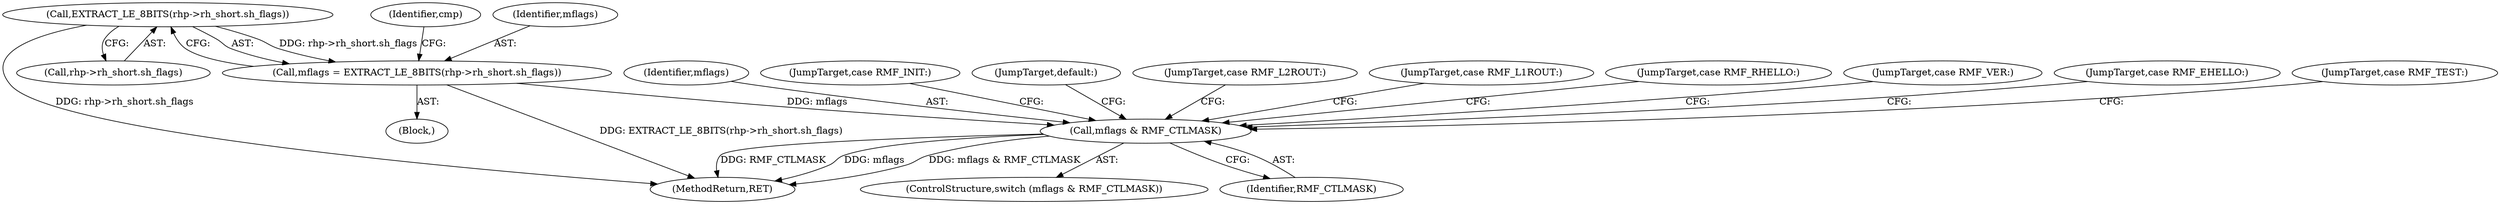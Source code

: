 digraph "0_tcpdump_c6e0531b5def26ecf912e8de6ade86cbdaed3751_0@pointer" {
"1000111" [label="(Call,EXTRACT_LE_8BITS(rhp->rh_short.sh_flags))"];
"1000109" [label="(Call,mflags = EXTRACT_LE_8BITS(rhp->rh_short.sh_flags))"];
"1000143" [label="(Call,mflags & RMF_CTLMASK)"];
"1000144" [label="(Identifier,mflags)"];
"1000722" [label="(MethodReturn,RET)"];
"1000111" [label="(Call,EXTRACT_LE_8BITS(rhp->rh_short.sh_flags))"];
"1000147" [label="(JumpTarget,case RMF_INIT:)"];
"1000142" [label="(ControlStructure,switch (mflags & RMF_CTLMASK))"];
"1000701" [label="(JumpTarget,default:)"];
"1000119" [label="(Identifier,cmp)"];
"1000112" [label="(Call,rhp->rh_short.sh_flags)"];
"1000109" [label="(Call,mflags = EXTRACT_LE_8BITS(rhp->rh_short.sh_flags))"];
"1000378" [label="(JumpTarget,case RMF_L2ROUT:)"];
"1000333" [label="(JumpTarget,case RMF_L1ROUT:)"];
"1000423" [label="(JumpTarget,case RMF_RHELLO:)"];
"1000110" [label="(Identifier,mflags)"];
"1000145" [label="(Identifier,RMF_CTLMASK)"];
"1000143" [label="(Call,mflags & RMF_CTLMASK)"];
"1000243" [label="(JumpTarget,case RMF_VER:)"];
"1000553" [label="(JumpTarget,case RMF_EHELLO:)"];
"1000107" [label="(Block,)"];
"1000288" [label="(JumpTarget,case RMF_TEST:)"];
"1000111" -> "1000109"  [label="AST: "];
"1000111" -> "1000112"  [label="CFG: "];
"1000112" -> "1000111"  [label="AST: "];
"1000109" -> "1000111"  [label="CFG: "];
"1000111" -> "1000722"  [label="DDG: rhp->rh_short.sh_flags"];
"1000111" -> "1000109"  [label="DDG: rhp->rh_short.sh_flags"];
"1000109" -> "1000107"  [label="AST: "];
"1000110" -> "1000109"  [label="AST: "];
"1000119" -> "1000109"  [label="CFG: "];
"1000109" -> "1000722"  [label="DDG: EXTRACT_LE_8BITS(rhp->rh_short.sh_flags)"];
"1000109" -> "1000143"  [label="DDG: mflags"];
"1000143" -> "1000142"  [label="AST: "];
"1000143" -> "1000145"  [label="CFG: "];
"1000144" -> "1000143"  [label="AST: "];
"1000145" -> "1000143"  [label="AST: "];
"1000147" -> "1000143"  [label="CFG: "];
"1000243" -> "1000143"  [label="CFG: "];
"1000288" -> "1000143"  [label="CFG: "];
"1000333" -> "1000143"  [label="CFG: "];
"1000378" -> "1000143"  [label="CFG: "];
"1000423" -> "1000143"  [label="CFG: "];
"1000553" -> "1000143"  [label="CFG: "];
"1000701" -> "1000143"  [label="CFG: "];
"1000143" -> "1000722"  [label="DDG: mflags"];
"1000143" -> "1000722"  [label="DDG: mflags & RMF_CTLMASK"];
"1000143" -> "1000722"  [label="DDG: RMF_CTLMASK"];
}

